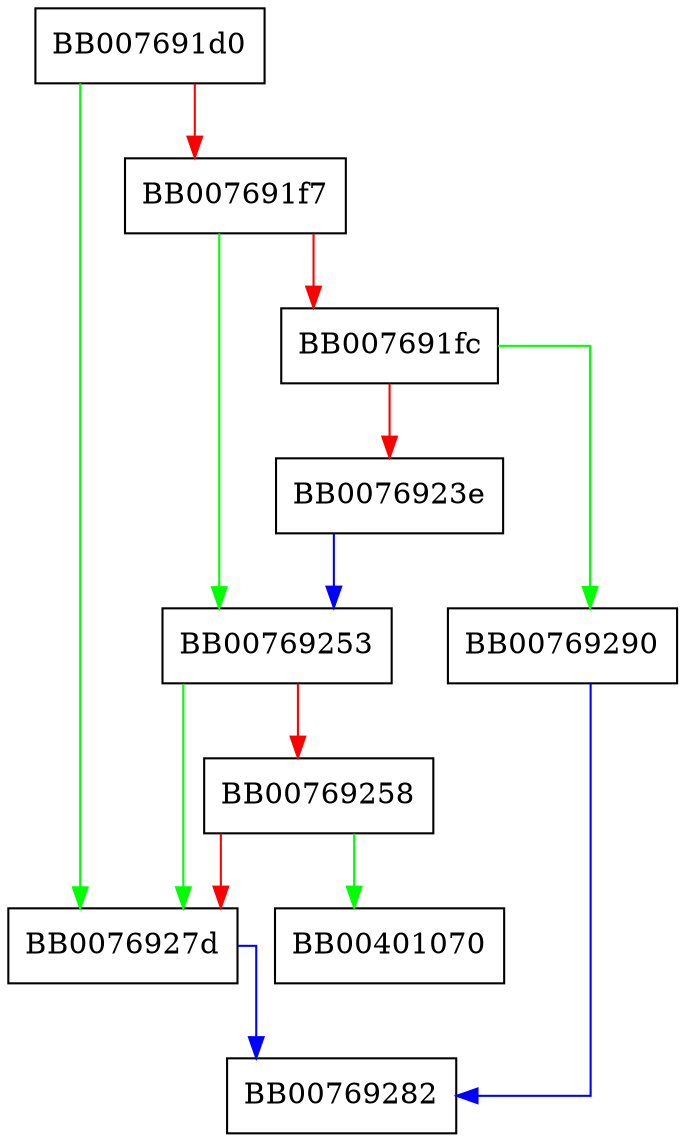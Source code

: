 digraph aria_ccm_init_key {
  node [shape="box"];
  graph [splines=ortho];
  BB007691d0 -> BB0076927d [color="green"];
  BB007691d0 -> BB007691f7 [color="red"];
  BB007691f7 -> BB00769253 [color="green"];
  BB007691f7 -> BB007691fc [color="red"];
  BB007691fc -> BB00769290 [color="green"];
  BB007691fc -> BB0076923e [color="red"];
  BB0076923e -> BB00769253 [color="blue"];
  BB00769253 -> BB0076927d [color="green"];
  BB00769253 -> BB00769258 [color="red"];
  BB00769258 -> BB00401070 [color="green"];
  BB00769258 -> BB0076927d [color="red"];
  BB0076927d -> BB00769282 [color="blue"];
  BB00769290 -> BB00769282 [color="blue"];
}